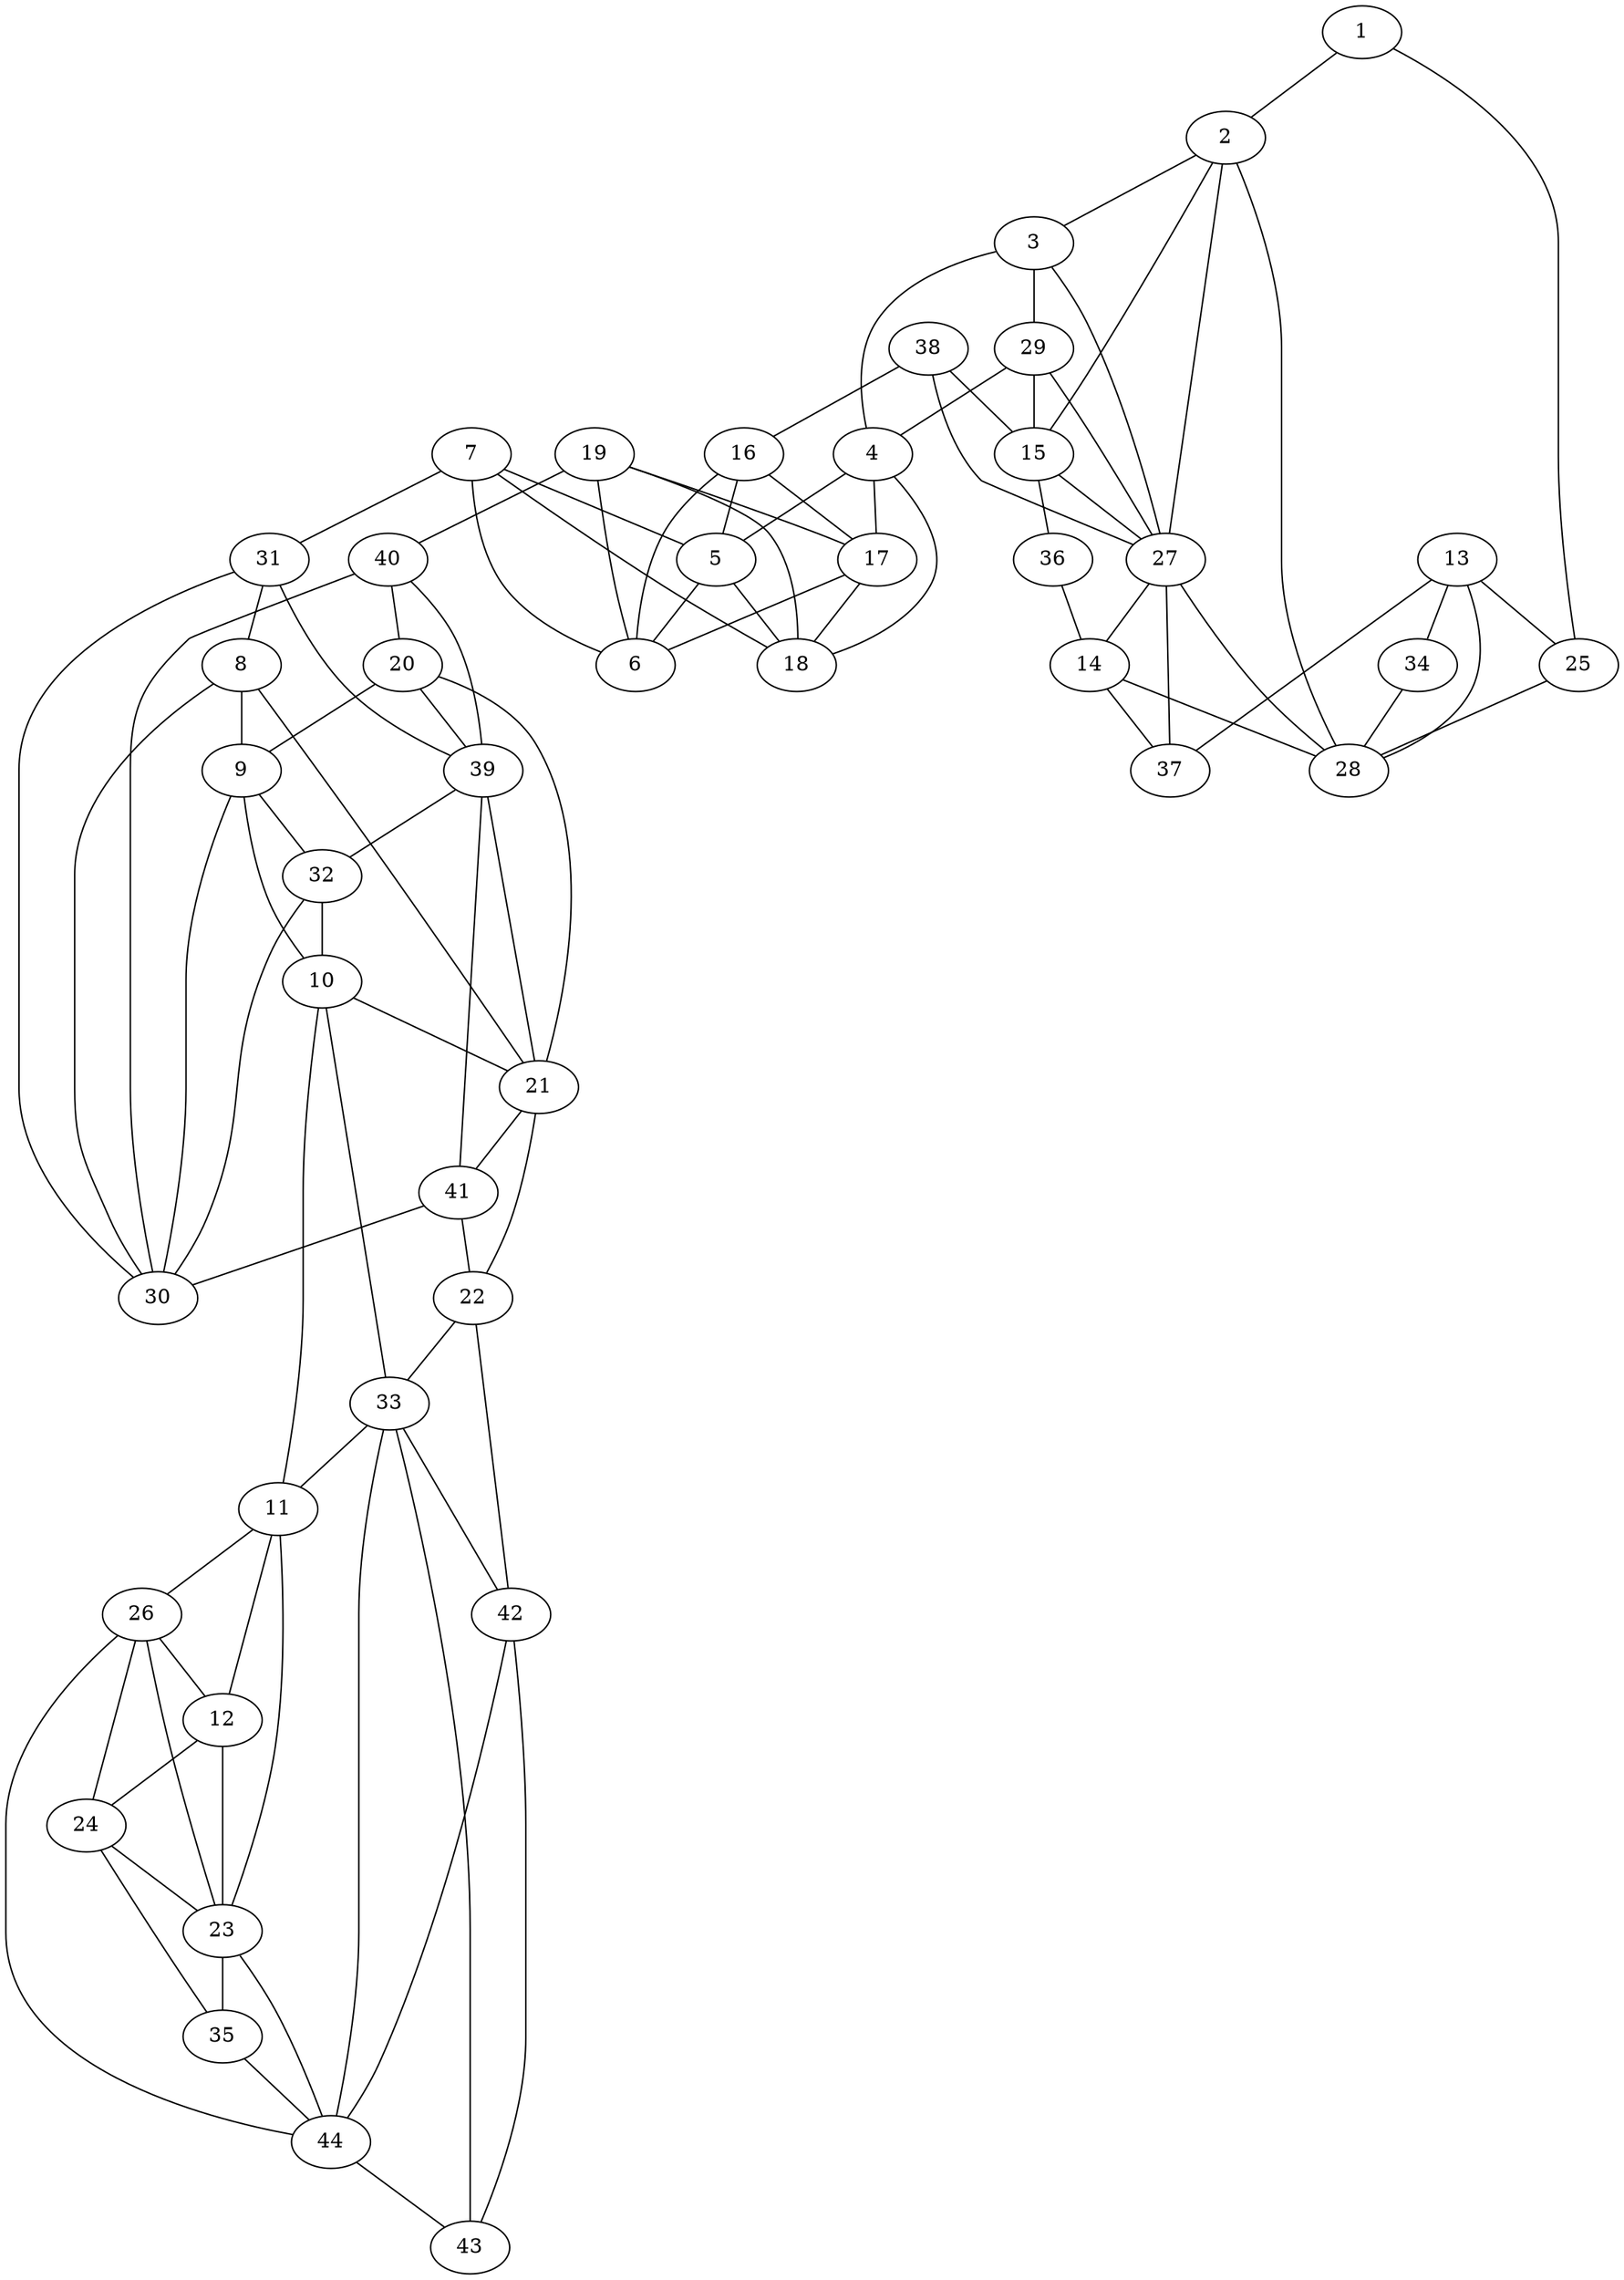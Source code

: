 graph pdb1a4i {
	1	 [aaLength=22,
		sequence=GKEISAQIRARLKNQVTQLKEQ,
		type=0];
	2	 [aaLength=17,
		sequence=DDSNLYINVKLKAAEEI,
		type=0];
	1 -- 2	 [distance0="42.09139",
		frequency=1,
		type0=1];
	25	 [aaLength=3,
		sequence=EIL,
		type=1];
	1 -- 25	 [distance0="63.63645",
		frequency=1,
		type0=3];
	3	 [aaLength=13,
		sequence=ESEVMKYITSLNE,
		type=0];
	2 -- 3	 [distance0="35.58571",
		frequency=1,
		type0=1];
	15	 [aaLength=13,
		sequence=ESEVMKYITSLNE,
		type=0];
	2 -- 15	 [distance0="56.33852",
		frequency=1,
		type0=3];
	27	 [aaLength=7,
		sequence=KATHIKL,
		type=1];
	2 -- 27	 [distance0="2.0",
		frequency=1,
		type0=4];
	4	 [aaLength=7,
		sequence=TEEVINA,
		type=0];
	3 -- 4	 [distance0="33.42668",
		frequency=1,
		type0=2];
	29	 [aaLength=4,
		sequence=GFLV,
		type=1];
	3 -- 29	 [distance0="5.0",
		frequency=1,
		type0=4];
	17	 [aaLength=3,
		sequence=PEK,
		type=0];
	4 -- 17	 [distance0="19.27291",
		frequency=1,
		type0=2];
	5	 [aaLength=3,
		sequence=PEK,
		type=0];
	4 -- 5	 [distance0="17.94287",
		distance1="2.0",
		frequency=2,
		type0=1,
		type1=4];
	18	 [aaLength=9,
		sequence=SINAGRLAR,
		type=0];
	4 -- 18	 [distance0="20.95269",
		frequency=1,
		type0=3];
	6	 [aaLength=9,
		sequence=SINAGRLAR,
		type=0];
	5 -- 6	 [distance0="12.24717",
		distance1="6.0",
		frequency=2,
		type0=1,
		type1=4];
	5 -- 18	 [distance0="14.05546",
		frequency=1,
		type0=2];
	7	 [aaLength=13,
		sequence=CTPKGCLELIKET,
		type=0];
	7 -- 5	 [distance0="28.28332",
		frequency=1,
		type0=3];
	7 -- 6	 [distance0="24.38126",
		frequency=1,
		type0=1];
	7 -- 18	 [distance0="25.69953",
		frequency=1,
		type0=2];
	31	 [aaLength=5,
		sequence=HAVVV,
		type=1];
	7 -- 31	 [distance0="7.0",
		frequency=1,
		type0=4];
	8	 [aaLength=11,
		sequence=GAPMHDLLLWN,
		type=0];
	9	 [aaLength=7,
		sequence=LDEEVNK,
		type=0];
	8 -- 9	 [distance0="25.57802",
		frequency=1,
		type0=3];
	21	 [aaLength=7,
		sequence=LDEEVNK,
		type=0];
	8 -- 21	 [distance0="24.48597",
		frequency=1,
		type0=2];
	30	 [aaLength=5,
		sequence=TVTTC,
		type=1];
	8 -- 30	 [distance0="2.0",
		frequency=1,
		type0=4];
	32	 [aaLength=4,
		sequence=ILVV,
		type=1];
	9 -- 32	 [distance0="2.0",
		frequency=1,
		type0=4];
	10	 [aaLength=3,
		sequence=GEW,
		type=0];
	10 -- 9	 [distance0="24.84856",
		frequency=1,
		type0=1];
	10 -- 21	 [distance0="31.11537",
		frequency=1,
		type0=3];
	33	 [aaLength=4,
		sequence=IVID,
		type=1];
	10 -- 33	 [distance0="5.0",
		frequency=1,
		type0=4];
	11	 [aaLength=6,
		sequence=YDEAKE,
		type=0];
	11 -- 10	 [distance0="34.56089",
		frequency=1,
		type0=2];
	12	 [aaLength=20,
		sequence=VGPMTVAMLMQSTVESAKRF,
		type=0];
	11 -- 12	 [distance0="21.17133",
		frequency=1,
		type0=1];
	23	 [aaLength=6,
		sequence=YDEAKE,
		type=0];
	11 -- 23	 [distance0="43.05159",
		frequency=1,
		type0=3];
	26	 [aaLength=3,
		sequence=FIT,
		type=1];
	11 -- 26	 [distance0="3.0",
		frequency=1,
		type0=4];
	12 -- 23	 [distance0="40.39502",
		frequency=1,
		type0=2];
	24	 [aaLength=19,
		sequence=GPMTVAMLMQSTVESAKRF,
		type=0];
	12 -- 24	 [distance0="43.1436",
		frequency=1,
		type0=3];
	13	 [aaLength=22,
		sequence=GKEISAQIRARLKNQVTQLKEQ,
		type=0];
	13 -- 25	 [distance0="15.01058",
		frequency=1,
		type0=1];
	28	 [aaLength=7,
		sequence=RLAILQV,
		type=1];
	13 -- 28	 [distance0="31.51694",
		frequency=1,
		type0=3];
	34	 [aaLength=3,
		sequence=EIL,
		type=1];
	13 -- 34	 [distance0="15.01058",
		frequency=1,
		type0=2];
	37	 [aaLength=7,
		sequence=RLAILQV,
		type=1];
	13 -- 37	 [distance0="6.0",
		frequency=1,
		type0=4];
	14	 [aaLength=17,
		sequence=DDSNLYINVKLKAAEEI,
		type=0];
	14 -- 28	 [distance0="12.74982",
		frequency=1,
		type0=1];
	14 -- 37	 [distance0="12.74982",
		frequency=1,
		type0=2];
	15 -- 27	 [distance0="22.56022",
		frequency=1,
		type0=1];
	36	 [aaLength=7,
		sequence=KATHIKL,
		type=1];
	15 -- 36	 [distance0="22.56022",
		frequency=1,
		type0=2];
	16	 [aaLength=7,
		sequence=TEEVINA,
		type=0];
	16 -- 17	 [distance0="17.91594",
		distance1="2.0",
		frequency=2,
		type0=1,
		type1=4];
	16 -- 5	 [distance0="20.74315",
		frequency=1,
		type0=2];
	16 -- 6	 [distance0="22.42546",
		frequency=1,
		type0=3];
	17 -- 6	 [distance0="15.90128",
		frequency=1,
		type0=2];
	17 -- 18	 [distance0="14.05721",
		distance1="6.0",
		frequency=2,
		type0=1,
		type1=4];
	19	 [aaLength=13,
		sequence=CTPKGCLELIKET,
		type=0];
	19 -- 17	 [distance0="27.06188",
		frequency=1,
		type0=3];
	19 -- 6	 [distance0="23.38962",
		frequency=1,
		type0=2];
	19 -- 18	 [distance0="21.97723",
		frequency=1,
		type0=1];
	40	 [aaLength=5,
		sequence=HAVVV,
		type=1];
	19 -- 40	 [distance0="7.0",
		frequency=1,
		type0=4];
	20	 [aaLength=10,
		sequence=GAPMHDLLLW,
		type=0];
	20 -- 9	 [distance0="27.03206",
		frequency=1,
		type0=3];
	20 -- 21	 [distance0="24.8399",
		frequency=1,
		type0=2];
	39	 [aaLength=5,
		sequence=TVTTC,
		type=1];
	20 -- 39	 [distance0="3.0",
		frequency=1,
		type0=4];
	41	 [aaLength=4,
		sequence=ILVV,
		type=1];
	21 -- 41	 [distance0="2.0",
		frequency=1,
		type0=4];
	22	 [aaLength=3,
		sequence=GEW,
		type=0];
	22 -- 21	 [distance0="23.73216",
		frequency=1,
		type0=1];
	22 -- 33	 [distance0="28.4657",
		frequency=1,
		type0=2];
	42	 [aaLength=4,
		sequence=IVID,
		type=1];
	22 -- 42	 [distance0="28.4657",
		distance1="5.0",
		frequency=2,
		type0=3,
		type1=4];
	23 -- 26	 [distance0="22.13351",
		frequency=1,
		type0=2];
	35	 [aaLength=3,
		sequence=FIT,
		type=1];
	23 -- 35	 [distance0="22.13351",
		distance1="3.0",
		frequency=2,
		type0=3,
		type1=4];
	44	 [aaLength=4,
		sequence=RKVV,
		type=1];
	23 -- 44	 [distance0="21.74609",
		frequency=1,
		type0=1];
	24 -- 23	 [distance0="22.35626",
		frequency=1,
		type0=3];
	24 -- 26	 [distance0="18.15008",
		frequency=1,
		type0=1];
	24 -- 35	 [distance0="18.15008",
		frequency=1,
		type0=2];
	25 -- 28	 [distance0="32.0",
		distance1="29.0",
		frequency=2,
		type0=3,
		type1=4];
	26 -- 12	 [distance0="5.0",
		frequency=1,
		type0=4];
	26 -- 44	 [distance0="17.0",
		frequency=1,
		type0=2];
	27 -- 3	 [distance0="5.0",
		frequency=1,
		type0=4];
	27 -- 14	 [distance0="20.58052",
		frequency=1,
		type0=2];
	28 -- 2	 [distance0="3.0",
		frequency=1,
		type0=4];
	28 -- 27	 [distance0="29.0",
		frequency=1,
		type0=3];
	29 -- 4	 [distance0="11.0",
		frequency=1,
		type0=4];
	29 -- 15	 [distance0="26.24812",
		frequency=1,
		type0=2];
	29 -- 27	 [distance0="30.0",
		frequency=1,
		type0=3];
	30 -- 9	 [distance0="6.0",
		frequency=1,
		type0=4];
	30 -- 32	 [distance0="20.0",
		frequency=1,
		type0=2];
	31 -- 8	 [distance0="6.0",
		frequency=1,
		type0=4];
	31 -- 30	 [distance0="24.0",
		frequency=1,
		type0=2];
	31 -- 39	 [distance0="24.0",
		frequency=1,
		type0=3];
	32 -- 10	 [distance0="9.0",
		frequency=1,
		type0=4];
	33 -- 11	 [distance0="22.0",
		frequency=1,
		type0=4];
	33 -- 42	 [distance0="0.0",
		frequency=1,
		type0=1];
	33 -- 44	 [distance0="18.0",
		frequency=1,
		type0=3];
	34 -- 28	 [distance0="32.0",
		frequency=1,
		type0=3];
	35 -- 44	 [distance0="17.0",
		frequency=1,
		type0=2];
	36 -- 14	 [distance0="20.58052",
		frequency=1,
		type0=2];
	37 -- 27	 [distance0="29.0",
		frequency=1,
		type0=3];
	38	 [aaLength=4,
		sequence=GFLV,
		type=1];
	38 -- 15	 [distance0="26.24812",
		frequency=1,
		type0=2];
	38 -- 16	 [distance0="11.0",
		frequency=1,
		type0=4];
	38 -- 27	 [distance0="30.0",
		frequency=1,
		type0=3];
	39 -- 21	 [distance0="6.0",
		frequency=1,
		type0=4];
	39 -- 32	 [distance0="20.0",
		frequency=1,
		type0=2];
	39 -- 41	 [distance0="20.0",
		frequency=1,
		type0=3];
	40 -- 20	 [distance0="6.0",
		frequency=1,
		type0=4];
	40 -- 30	 [distance0="24.0",
		frequency=1,
		type0=2];
	40 -- 39	 [distance0="24.0",
		frequency=1,
		type0=3];
	41 -- 22	 [distance0="9.0",
		frequency=1,
		type0=4];
	41 -- 30	 [distance0="20.0",
		frequency=1,
		type0=2];
	43	 [aaLength=4,
		sequence=NYVP,
		type=1];
	42 -- 43	 [distance0="7.0",
		distance1="3.0",
		frequency=2,
		type0=2,
		type1=4];
	42 -- 44	 [distance0="18.0",
		frequency=1,
		type0=3];
	43 -- 33	 [distance0="7.0",
		frequency=1,
		type0=1];
	44 -- 43	 [distance0="11.0",
		frequency=1,
		type0=1];
}
